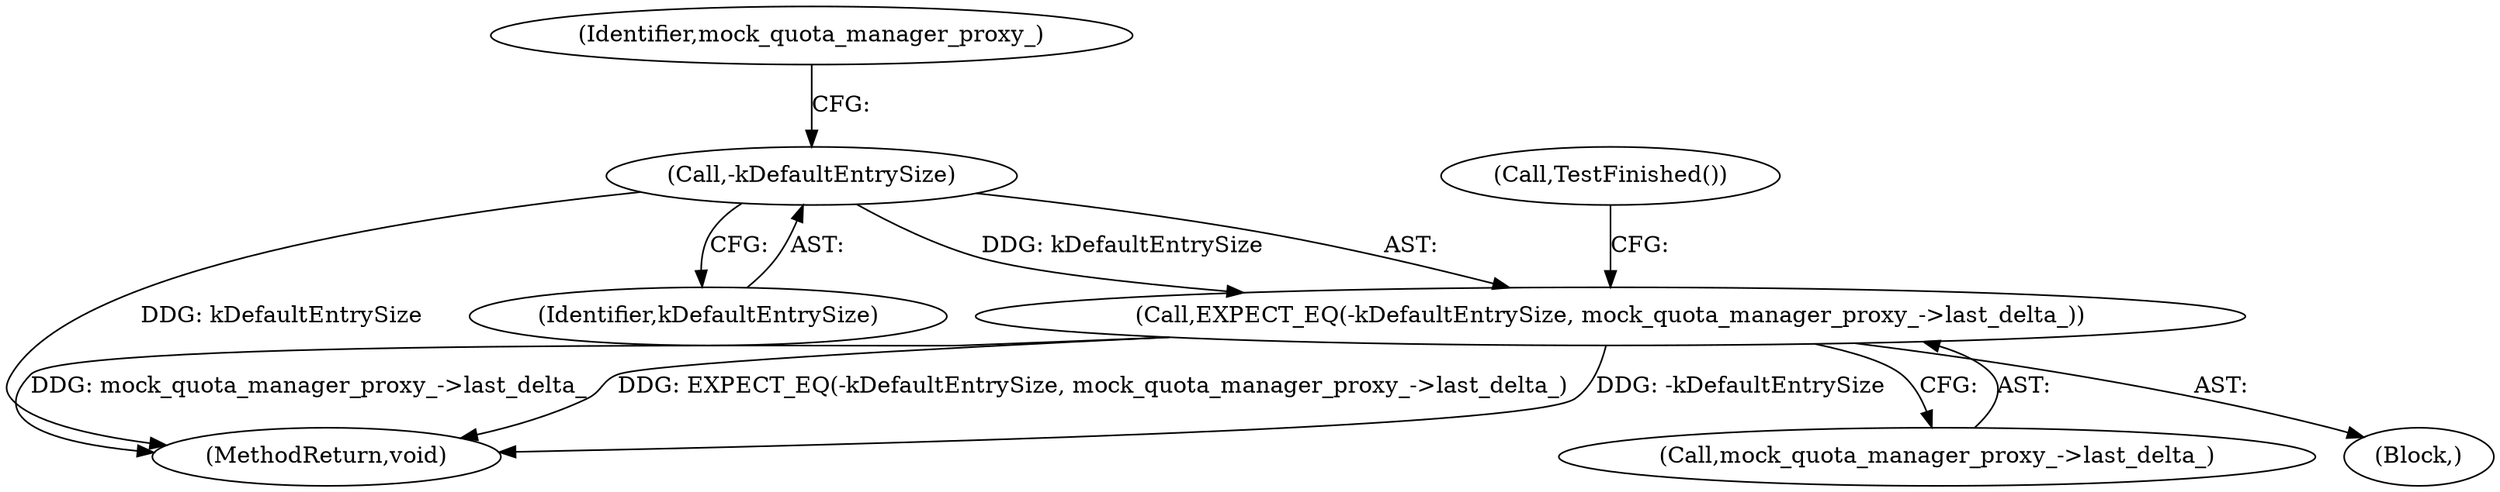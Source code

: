 digraph "1_Chrome_04aaacb936a08d70862d6d9d7e8354721ae46be8_24@del" {
"1000177" [label="(Call,EXPECT_EQ(-kDefaultEntrySize, mock_quota_manager_proxy_->last_delta_))"];
"1000178" [label="(Call,-kDefaultEntrySize)"];
"1000184" [label="(MethodReturn,void)"];
"1000177" [label="(Call,EXPECT_EQ(-kDefaultEntrySize, mock_quota_manager_proxy_->last_delta_))"];
"1000179" [label="(Identifier,kDefaultEntrySize)"];
"1000181" [label="(Identifier,mock_quota_manager_proxy_)"];
"1000183" [label="(Call,TestFinished())"];
"1000180" [label="(Call,mock_quota_manager_proxy_->last_delta_)"];
"1000178" [label="(Call,-kDefaultEntrySize)"];
"1000101" [label="(Block,)"];
"1000177" -> "1000101"  [label="AST: "];
"1000177" -> "1000180"  [label="CFG: "];
"1000178" -> "1000177"  [label="AST: "];
"1000180" -> "1000177"  [label="AST: "];
"1000183" -> "1000177"  [label="CFG: "];
"1000177" -> "1000184"  [label="DDG: -kDefaultEntrySize"];
"1000177" -> "1000184"  [label="DDG: mock_quota_manager_proxy_->last_delta_"];
"1000177" -> "1000184"  [label="DDG: EXPECT_EQ(-kDefaultEntrySize, mock_quota_manager_proxy_->last_delta_)"];
"1000178" -> "1000177"  [label="DDG: kDefaultEntrySize"];
"1000178" -> "1000179"  [label="CFG: "];
"1000179" -> "1000178"  [label="AST: "];
"1000181" -> "1000178"  [label="CFG: "];
"1000178" -> "1000184"  [label="DDG: kDefaultEntrySize"];
}
